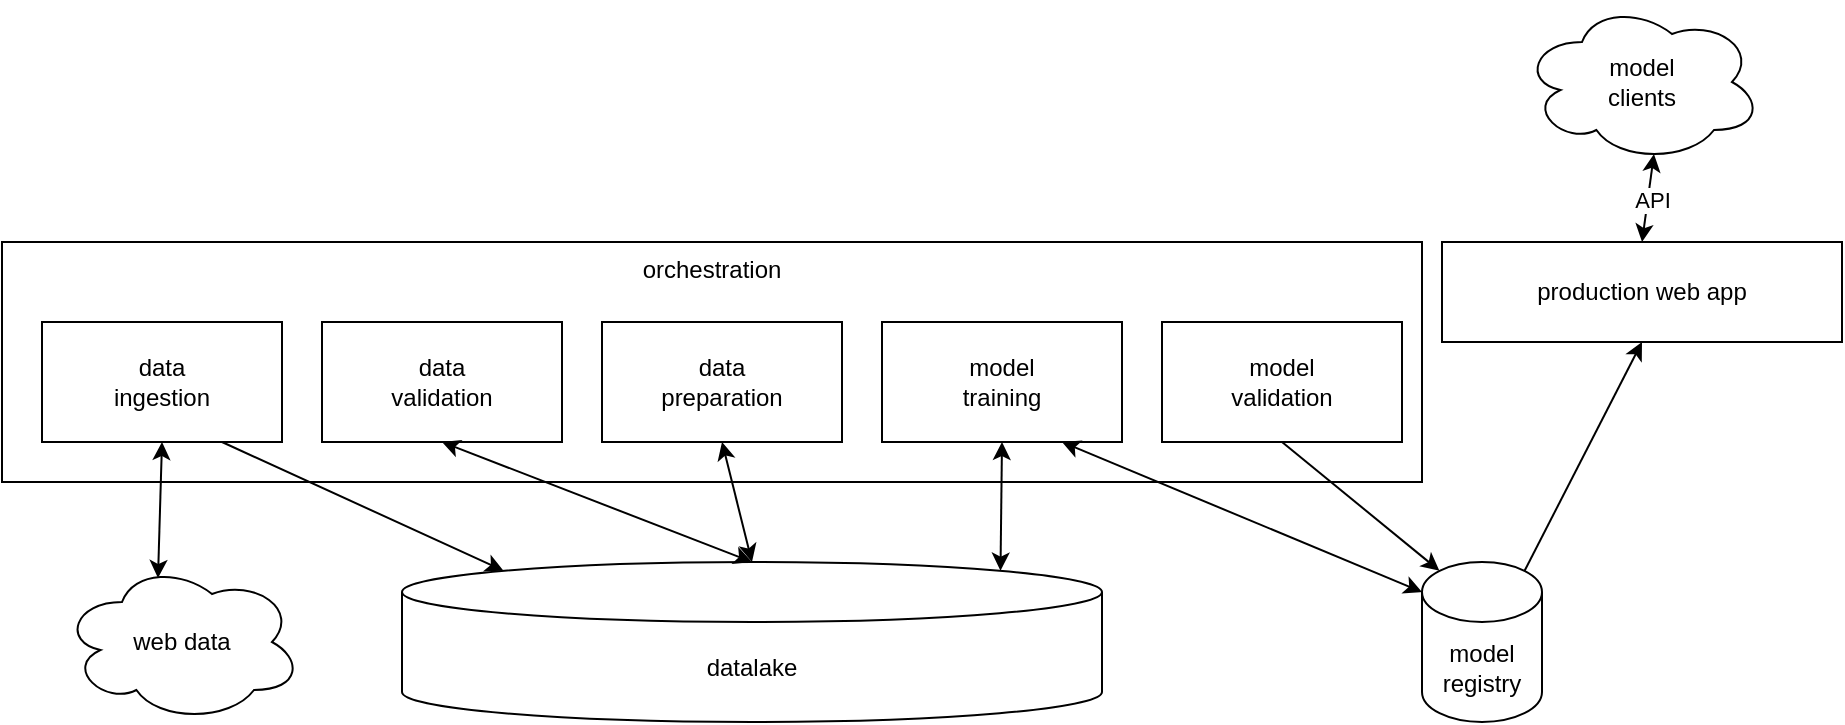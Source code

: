 <mxfile version="22.0.0" type="device">
  <diagram name="Page-1" id="aO95PdYRckNKr0Ss02zu">
    <mxGraphModel dx="913" dy="610" grid="1" gridSize="10" guides="1" tooltips="1" connect="1" arrows="1" fold="1" page="1" pageScale="1" pageWidth="850" pageHeight="1100" math="0" shadow="0">
      <root>
        <mxCell id="0" />
        <mxCell id="1" parent="0" />
        <mxCell id="D-asAVpFXD8l64bFinz5-1" value="orchestration" style="rounded=0;whiteSpace=wrap;html=1;verticalAlign=top;align=center;" vertex="1" parent="1">
          <mxGeometry x="10" y="200" width="710" height="120" as="geometry" />
        </mxCell>
        <mxCell id="D-asAVpFXD8l64bFinz5-2" value="data&lt;br&gt;ingestion" style="rounded=0;whiteSpace=wrap;html=1;" vertex="1" parent="1">
          <mxGeometry x="30" y="240" width="120" height="60" as="geometry" />
        </mxCell>
        <mxCell id="D-asAVpFXD8l64bFinz5-3" value="web data" style="ellipse;shape=cloud;whiteSpace=wrap;html=1;" vertex="1" parent="1">
          <mxGeometry x="40" y="360" width="120" height="80" as="geometry" />
        </mxCell>
        <mxCell id="D-asAVpFXD8l64bFinz5-4" value="datalake" style="shape=cylinder3;whiteSpace=wrap;html=1;boundedLbl=1;backgroundOutline=1;size=15;" vertex="1" parent="1">
          <mxGeometry x="210" y="360" width="350" height="80" as="geometry" />
        </mxCell>
        <mxCell id="D-asAVpFXD8l64bFinz5-7" value="" style="endArrow=classic;startArrow=classic;html=1;rounded=0;entryX=0.5;entryY=1;entryDx=0;entryDy=0;exitX=0.4;exitY=0.1;exitDx=0;exitDy=0;exitPerimeter=0;" edge="1" parent="1" source="D-asAVpFXD8l64bFinz5-3" target="D-asAVpFXD8l64bFinz5-2">
          <mxGeometry width="50" height="50" relative="1" as="geometry">
            <mxPoint x="130" y="520" as="sourcePoint" />
            <mxPoint x="180" y="470" as="targetPoint" />
          </mxGeometry>
        </mxCell>
        <mxCell id="D-asAVpFXD8l64bFinz5-9" value="" style="endArrow=classic;html=1;rounded=0;entryX=0.145;entryY=0;entryDx=0;entryDy=4.35;entryPerimeter=0;exitX=0.75;exitY=1;exitDx=0;exitDy=0;" edge="1" parent="1" source="D-asAVpFXD8l64bFinz5-2" target="D-asAVpFXD8l64bFinz5-4">
          <mxGeometry width="50" height="50" relative="1" as="geometry">
            <mxPoint x="120" y="500" as="sourcePoint" />
            <mxPoint x="170" y="450" as="targetPoint" />
          </mxGeometry>
        </mxCell>
        <mxCell id="D-asAVpFXD8l64bFinz5-11" value="data&lt;br&gt;validation" style="rounded=0;whiteSpace=wrap;html=1;" vertex="1" parent="1">
          <mxGeometry x="170" y="240" width="120" height="60" as="geometry" />
        </mxCell>
        <mxCell id="D-asAVpFXD8l64bFinz5-13" value="" style="endArrow=classic;startArrow=classic;html=1;rounded=0;exitX=0.5;exitY=0;exitDx=0;exitDy=0;exitPerimeter=0;entryX=0.5;entryY=1;entryDx=0;entryDy=0;" edge="1" parent="1" source="D-asAVpFXD8l64bFinz5-4" target="D-asAVpFXD8l64bFinz5-11">
          <mxGeometry width="50" height="50" relative="1" as="geometry">
            <mxPoint x="320" y="560" as="sourcePoint" />
            <mxPoint x="370" y="510" as="targetPoint" />
          </mxGeometry>
        </mxCell>
        <mxCell id="D-asAVpFXD8l64bFinz5-14" value="model&lt;br&gt;training" style="rounded=0;whiteSpace=wrap;html=1;" vertex="1" parent="1">
          <mxGeometry x="450" y="240" width="120" height="60" as="geometry" />
        </mxCell>
        <mxCell id="D-asAVpFXD8l64bFinz5-16" value="" style="endArrow=classic;startArrow=classic;html=1;rounded=0;entryX=0.5;entryY=1;entryDx=0;entryDy=0;exitX=0.855;exitY=0;exitDx=0;exitDy=4.35;exitPerimeter=0;" edge="1" parent="1" source="D-asAVpFXD8l64bFinz5-4" target="D-asAVpFXD8l64bFinz5-14">
          <mxGeometry width="50" height="50" relative="1" as="geometry">
            <mxPoint x="410" y="480" as="sourcePoint" />
            <mxPoint x="460" y="430" as="targetPoint" />
          </mxGeometry>
        </mxCell>
        <mxCell id="D-asAVpFXD8l64bFinz5-17" value="production web app" style="rounded=0;whiteSpace=wrap;html=1;" vertex="1" parent="1">
          <mxGeometry x="730" y="200" width="200" height="50" as="geometry" />
        </mxCell>
        <mxCell id="D-asAVpFXD8l64bFinz5-18" value="model&lt;br&gt;clients" style="ellipse;shape=cloud;whiteSpace=wrap;html=1;" vertex="1" parent="1">
          <mxGeometry x="770" y="80" width="120" height="80" as="geometry" />
        </mxCell>
        <mxCell id="D-asAVpFXD8l64bFinz5-19" value="model&lt;br&gt;registry" style="shape=cylinder3;whiteSpace=wrap;html=1;boundedLbl=1;backgroundOutline=1;size=15;" vertex="1" parent="1">
          <mxGeometry x="720" y="360" width="60" height="80" as="geometry" />
        </mxCell>
        <mxCell id="D-asAVpFXD8l64bFinz5-20" value="" style="endArrow=classic;html=1;rounded=0;exitX=0.855;exitY=0;exitDx=0;exitDy=4.35;exitPerimeter=0;entryX=0.5;entryY=1;entryDx=0;entryDy=0;" edge="1" parent="1" source="D-asAVpFXD8l64bFinz5-19" target="D-asAVpFXD8l64bFinz5-17">
          <mxGeometry width="50" height="50" relative="1" as="geometry">
            <mxPoint x="680" y="560" as="sourcePoint" />
            <mxPoint x="730" y="510" as="targetPoint" />
          </mxGeometry>
        </mxCell>
        <mxCell id="D-asAVpFXD8l64bFinz5-21" value="" style="endArrow=classic;startArrow=classic;html=1;rounded=0;exitX=0.5;exitY=0;exitDx=0;exitDy=0;entryX=0.55;entryY=0.95;entryDx=0;entryDy=0;entryPerimeter=0;" edge="1" parent="1" source="D-asAVpFXD8l64bFinz5-17" target="D-asAVpFXD8l64bFinz5-18">
          <mxGeometry width="50" height="50" relative="1" as="geometry">
            <mxPoint x="710" y="140" as="sourcePoint" />
            <mxPoint x="760" y="90" as="targetPoint" />
          </mxGeometry>
        </mxCell>
        <mxCell id="D-asAVpFXD8l64bFinz5-22" value="API" style="edgeLabel;html=1;align=center;verticalAlign=middle;resizable=0;points=[];" vertex="1" connectable="0" parent="D-asAVpFXD8l64bFinz5-21">
          <mxGeometry x="-0.021" y="-2" relative="1" as="geometry">
            <mxPoint as="offset" />
          </mxGeometry>
        </mxCell>
        <mxCell id="D-asAVpFXD8l64bFinz5-23" value="data&lt;br&gt;preparation" style="rounded=0;whiteSpace=wrap;html=1;" vertex="1" parent="1">
          <mxGeometry x="310" y="240" width="120" height="60" as="geometry" />
        </mxCell>
        <mxCell id="D-asAVpFXD8l64bFinz5-24" value="model&lt;br&gt;validation" style="rounded=0;whiteSpace=wrap;html=1;" vertex="1" parent="1">
          <mxGeometry x="590" y="240" width="120" height="60" as="geometry" />
        </mxCell>
        <mxCell id="D-asAVpFXD8l64bFinz5-26" value="" style="endArrow=classic;html=1;rounded=0;exitX=0.5;exitY=1;exitDx=0;exitDy=0;entryX=0.145;entryY=0;entryDx=0;entryDy=4.35;entryPerimeter=0;" edge="1" parent="1" source="D-asAVpFXD8l64bFinz5-24" target="D-asAVpFXD8l64bFinz5-19">
          <mxGeometry width="50" height="50" relative="1" as="geometry">
            <mxPoint x="660" y="430" as="sourcePoint" />
            <mxPoint x="710" y="380" as="targetPoint" />
          </mxGeometry>
        </mxCell>
        <mxCell id="D-asAVpFXD8l64bFinz5-27" value="" style="endArrow=classic;startArrow=classic;html=1;rounded=0;entryX=0.5;entryY=1;entryDx=0;entryDy=0;exitX=0.5;exitY=0;exitDx=0;exitDy=0;exitPerimeter=0;" edge="1" parent="1" source="D-asAVpFXD8l64bFinz5-4" target="D-asAVpFXD8l64bFinz5-23">
          <mxGeometry width="50" height="50" relative="1" as="geometry">
            <mxPoint x="400" y="530" as="sourcePoint" />
            <mxPoint x="450" y="480" as="targetPoint" />
          </mxGeometry>
        </mxCell>
        <mxCell id="D-asAVpFXD8l64bFinz5-28" value="" style="endArrow=classic;startArrow=classic;html=1;rounded=0;exitX=0;exitY=0;exitDx=0;exitDy=15;exitPerimeter=0;entryX=0.75;entryY=1;entryDx=0;entryDy=0;" edge="1" parent="1" source="D-asAVpFXD8l64bFinz5-19" target="D-asAVpFXD8l64bFinz5-14">
          <mxGeometry width="50" height="50" relative="1" as="geometry">
            <mxPoint x="520" y="530" as="sourcePoint" />
            <mxPoint x="570" y="480" as="targetPoint" />
          </mxGeometry>
        </mxCell>
      </root>
    </mxGraphModel>
  </diagram>
</mxfile>
